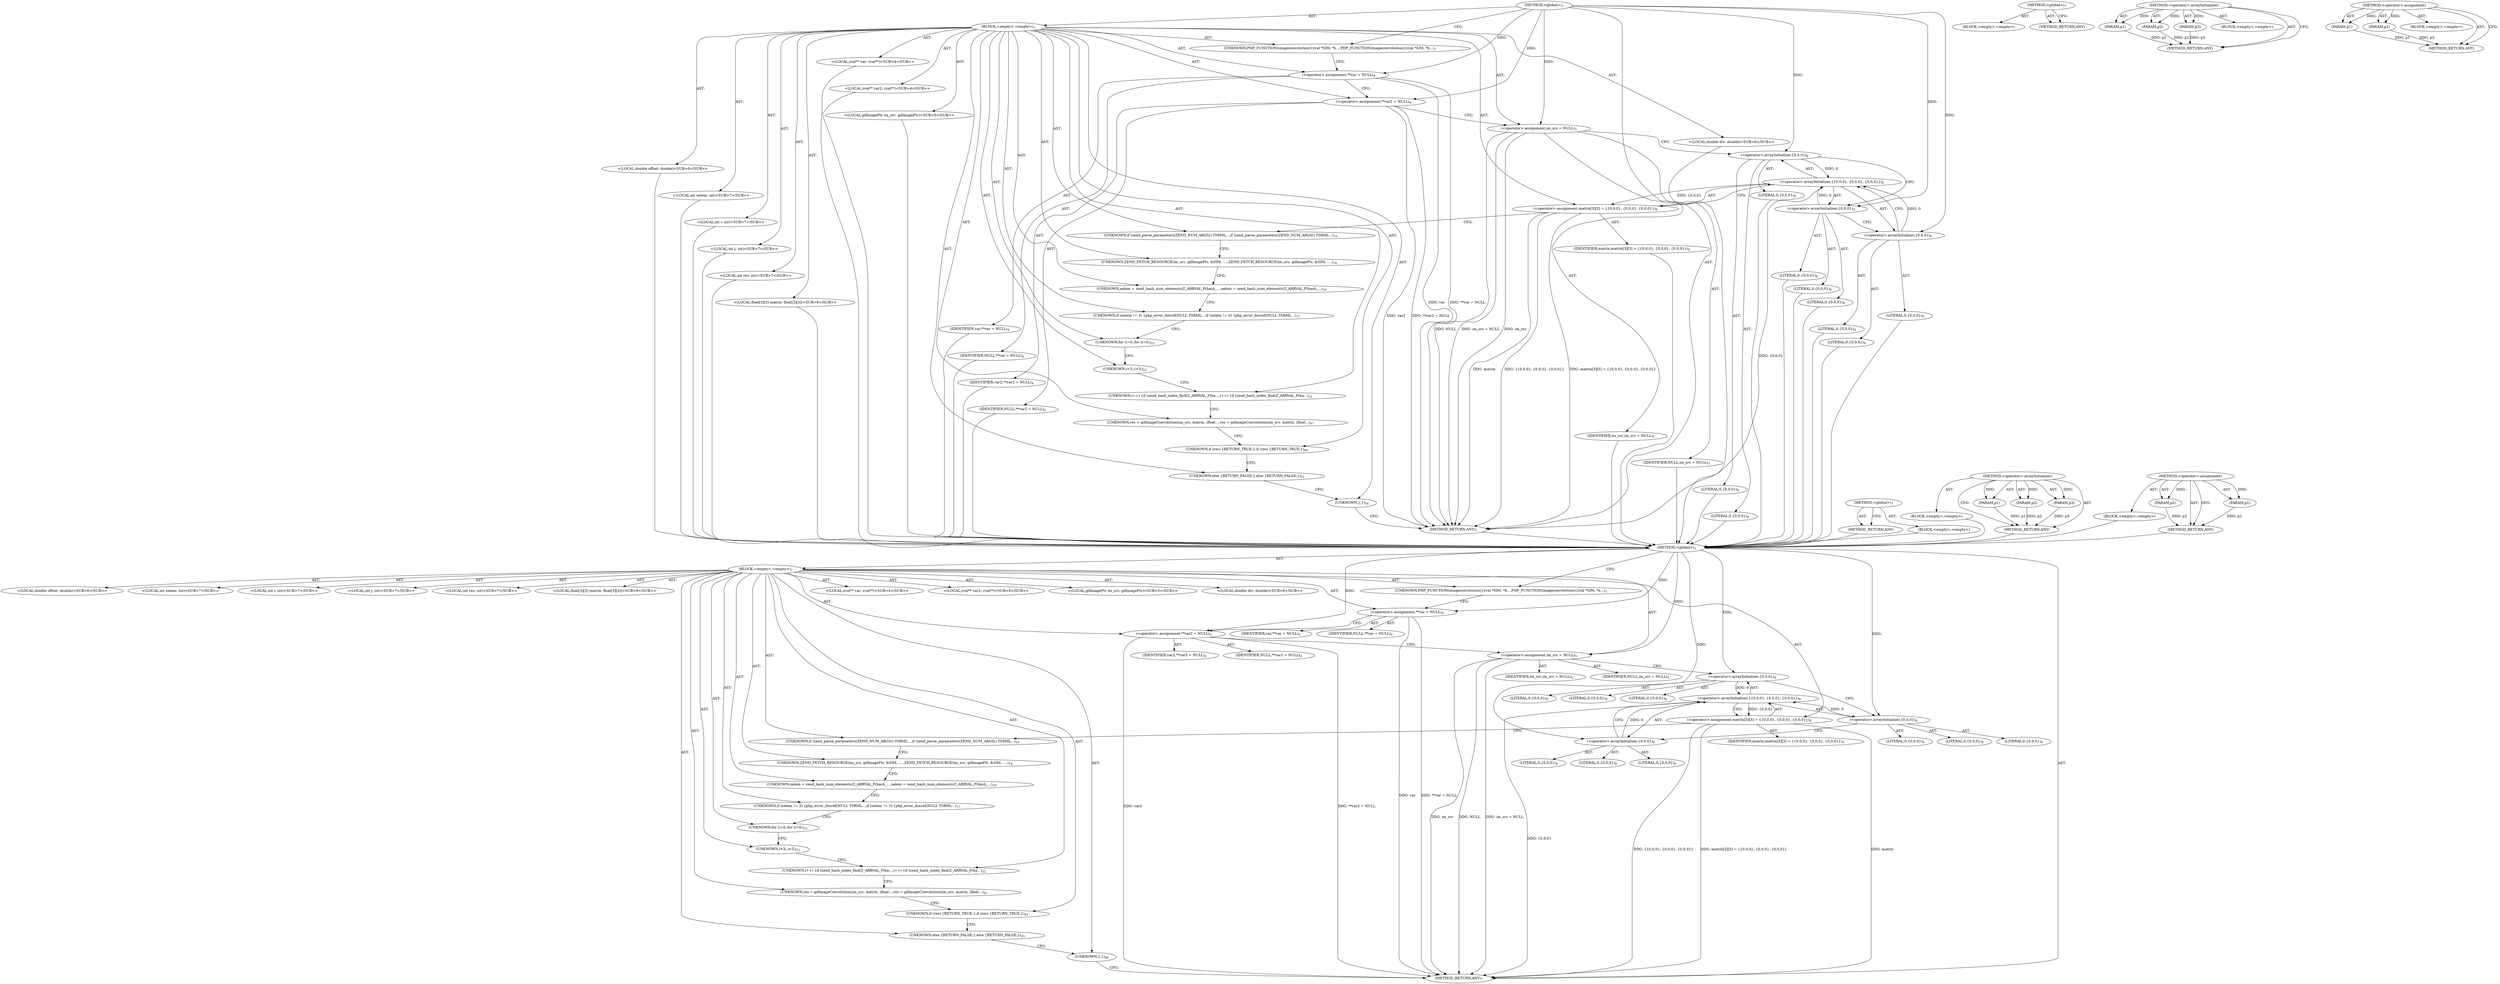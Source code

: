 digraph "&lt;operator&gt;.assignment" {
vulnerable_6 [label=<(METHOD,&lt;global&gt;)<SUB>1</SUB>>];
vulnerable_7 [label=<(BLOCK,&lt;empty&gt;,&lt;empty&gt;)<SUB>1</SUB>>];
vulnerable_8 [label=<(UNKNOWN,PHP_FUNCTION(imageconvolution)
{
	zval *SIM, *h...,PHP_FUNCTION(imageconvolution)
{
	zval *SIM, *h...)<SUB>1</SUB>>];
vulnerable_9 [label="<(LOCAL,zval** var: zval**)<SUB>4</SUB>>"];
vulnerable_10 [label="<(LOCAL,zval** var2: zval**)<SUB>4</SUB>>"];
vulnerable_11 [label=<(&lt;operator&gt;.assignment,**var = NULL)<SUB>4</SUB>>];
vulnerable_12 [label=<(IDENTIFIER,var,**var = NULL)<SUB>4</SUB>>];
vulnerable_13 [label=<(IDENTIFIER,NULL,**var = NULL)<SUB>4</SUB>>];
vulnerable_14 [label=<(&lt;operator&gt;.assignment,**var2 = NULL)<SUB>4</SUB>>];
vulnerable_15 [label=<(IDENTIFIER,var2,**var2 = NULL)<SUB>4</SUB>>];
vulnerable_16 [label=<(IDENTIFIER,NULL,**var2 = NULL)<SUB>4</SUB>>];
vulnerable_17 [label="<(LOCAL,gdImagePtr im_src: gdImagePtr)<SUB>5</SUB>>"];
vulnerable_18 [label=<(&lt;operator&gt;.assignment,im_src = NULL)<SUB>5</SUB>>];
vulnerable_19 [label=<(IDENTIFIER,im_src,im_src = NULL)<SUB>5</SUB>>];
vulnerable_20 [label=<(IDENTIFIER,NULL,im_src = NULL)<SUB>5</SUB>>];
vulnerable_21 [label="<(LOCAL,double div: double)<SUB>6</SUB>>"];
vulnerable_22 [label="<(LOCAL,double offset: double)<SUB>6</SUB>>"];
vulnerable_23 [label="<(LOCAL,int nelem: int)<SUB>7</SUB>>"];
vulnerable_24 [label="<(LOCAL,int i: int)<SUB>7</SUB>>"];
vulnerable_25 [label="<(LOCAL,int j: int)<SUB>7</SUB>>"];
vulnerable_26 [label="<(LOCAL,int res: int)<SUB>7</SUB>>"];
vulnerable_27 [label="<(LOCAL,float[3][3] matrix: float[3][3])<SUB>8</SUB>>"];
vulnerable_28 [label=<(&lt;operator&gt;.assignment,matrix[3][3] = {{0,0,0}, {0,0,0}, {0,0,0}})<SUB>8</SUB>>];
vulnerable_29 [label=<(IDENTIFIER,matrix,matrix[3][3] = {{0,0,0}, {0,0,0}, {0,0,0}})<SUB>8</SUB>>];
vulnerable_30 [label=<(&lt;operator&gt;.arrayInitializer,{{0,0,0}, {0,0,0}, {0,0,0}})<SUB>8</SUB>>];
vulnerable_31 [label=<(&lt;operator&gt;.arrayInitializer,{0,0,0})<SUB>8</SUB>>];
vulnerable_32 [label=<(LITERAL,0,{0,0,0})<SUB>8</SUB>>];
vulnerable_33 [label=<(LITERAL,0,{0,0,0})<SUB>8</SUB>>];
vulnerable_34 [label=<(LITERAL,0,{0,0,0})<SUB>8</SUB>>];
vulnerable_35 [label=<(&lt;operator&gt;.arrayInitializer,{0,0,0})<SUB>8</SUB>>];
vulnerable_36 [label=<(LITERAL,0,{0,0,0})<SUB>8</SUB>>];
vulnerable_37 [label=<(LITERAL,0,{0,0,0})<SUB>8</SUB>>];
vulnerable_38 [label=<(LITERAL,0,{0,0,0})<SUB>8</SUB>>];
vulnerable_39 [label=<(&lt;operator&gt;.arrayInitializer,{0,0,0})<SUB>8</SUB>>];
vulnerable_40 [label=<(LITERAL,0,{0,0,0})<SUB>8</SUB>>];
vulnerable_41 [label=<(LITERAL,0,{0,0,0})<SUB>8</SUB>>];
vulnerable_42 [label=<(LITERAL,0,{0,0,0})<SUB>8</SUB>>];
vulnerable_43 [label=<(UNKNOWN,if (zend_parse_parameters(ZEND_NUM_ARGS() TSRML...,if (zend_parse_parameters(ZEND_NUM_ARGS() TSRML...)<SUB>10</SUB>>];
vulnerable_44 [label=<(UNKNOWN,ZEND_FETCH_RESOURCE(im_src, gdImagePtr, &amp;SIM, -...,ZEND_FETCH_RESOURCE(im_src, gdImagePtr, &amp;SIM, -...)<SUB>14</SUB>>];
vulnerable_45 [label=<(UNKNOWN,nelem = zend_hash_num_elements(Z_ARRVAL_P(hash_...,nelem = zend_hash_num_elements(Z_ARRVAL_P(hash_...)<SUB>16</SUB>>];
vulnerable_46 [label=<(UNKNOWN,if (nelem != 3) {
		php_error_docref(NULL TSRML...,if (nelem != 3) {
		php_error_docref(NULL TSRML...)<SUB>17</SUB>>];
vulnerable_47 [label=<(UNKNOWN,for (i=0;,for (i=0;)<SUB>22</SUB>>];
vulnerable_48 [label=<(UNKNOWN,i&lt;3;,i&lt;3;)<SUB>22</SUB>>];
vulnerable_49 [label=<(UNKNOWN,i++) {
		if (zend_hash_index_find(Z_ARRVAL_P(ha...,i++) {
		if (zend_hash_index_find(Z_ARRVAL_P(ha...)<SUB>22</SUB>>];
vulnerable_50 [label=<(UNKNOWN,res = gdImageConvolution(im_src, matrix, (float...,res = gdImageConvolution(im_src, matrix, (float...)<SUB>41</SUB>>];
vulnerable_51 [label=<(UNKNOWN,if (res) {
		RETURN_TRUE;
	},if (res) {
		RETURN_TRUE;
	})<SUB>43</SUB>>];
vulnerable_52 [label=<(UNKNOWN,else {
		RETURN_FALSE;
	},else {
		RETURN_FALSE;
	})<SUB>45</SUB>>];
vulnerable_53 [label=<(UNKNOWN,},})<SUB>48</SUB>>];
vulnerable_54 [label=<(METHOD_RETURN,ANY)<SUB>1</SUB>>];
vulnerable_69 [label=<(METHOD,&lt;global&gt;)<SUB>1</SUB>>];
vulnerable_70 [label=<(BLOCK,&lt;empty&gt;,&lt;empty&gt;)>];
vulnerable_71 [label=<(METHOD_RETURN,ANY)>];
vulnerable_80 [label=<(METHOD,&lt;operator&gt;.arrayInitializer)>];
vulnerable_81 [label=<(PARAM,p1)>];
vulnerable_82 [label=<(PARAM,p2)>];
vulnerable_83 [label=<(PARAM,p3)>];
vulnerable_84 [label=<(BLOCK,&lt;empty&gt;,&lt;empty&gt;)>];
vulnerable_85 [label=<(METHOD_RETURN,ANY)>];
vulnerable_75 [label=<(METHOD,&lt;operator&gt;.assignment)>];
vulnerable_76 [label=<(PARAM,p1)>];
vulnerable_77 [label=<(PARAM,p2)>];
vulnerable_78 [label=<(BLOCK,&lt;empty&gt;,&lt;empty&gt;)>];
vulnerable_79 [label=<(METHOD_RETURN,ANY)>];
fixed_6 [label=<(METHOD,&lt;global&gt;)<SUB>1</SUB>>];
fixed_7 [label=<(BLOCK,&lt;empty&gt;,&lt;empty&gt;)<SUB>1</SUB>>];
fixed_8 [label=<(UNKNOWN,PHP_FUNCTION(imageconvolution)
{
	zval *SIM, *h...,PHP_FUNCTION(imageconvolution)
{
	zval *SIM, *h...)<SUB>1</SUB>>];
fixed_9 [label="<(LOCAL,zval** var: zval**)<SUB>4</SUB>>"];
fixed_10 [label="<(LOCAL,zval** var2: zval**)<SUB>4</SUB>>"];
fixed_11 [label=<(&lt;operator&gt;.assignment,**var = NULL)<SUB>4</SUB>>];
fixed_12 [label=<(IDENTIFIER,var,**var = NULL)<SUB>4</SUB>>];
fixed_13 [label=<(IDENTIFIER,NULL,**var = NULL)<SUB>4</SUB>>];
fixed_14 [label=<(&lt;operator&gt;.assignment,**var2 = NULL)<SUB>4</SUB>>];
fixed_15 [label=<(IDENTIFIER,var2,**var2 = NULL)<SUB>4</SUB>>];
fixed_16 [label=<(IDENTIFIER,NULL,**var2 = NULL)<SUB>4</SUB>>];
fixed_17 [label="<(LOCAL,gdImagePtr im_src: gdImagePtr)<SUB>5</SUB>>"];
fixed_18 [label=<(&lt;operator&gt;.assignment,im_src = NULL)<SUB>5</SUB>>];
fixed_19 [label=<(IDENTIFIER,im_src,im_src = NULL)<SUB>5</SUB>>];
fixed_20 [label=<(IDENTIFIER,NULL,im_src = NULL)<SUB>5</SUB>>];
fixed_21 [label="<(LOCAL,double div: double)<SUB>6</SUB>>"];
fixed_22 [label="<(LOCAL,double offset: double)<SUB>6</SUB>>"];
fixed_23 [label="<(LOCAL,int nelem: int)<SUB>7</SUB>>"];
fixed_24 [label="<(LOCAL,int i: int)<SUB>7</SUB>>"];
fixed_25 [label="<(LOCAL,int j: int)<SUB>7</SUB>>"];
fixed_26 [label="<(LOCAL,int res: int)<SUB>7</SUB>>"];
fixed_27 [label="<(LOCAL,float[3][3] matrix: float[3][3])<SUB>8</SUB>>"];
fixed_28 [label=<(&lt;operator&gt;.assignment,matrix[3][3] = {{0,0,0}, {0,0,0}, {0,0,0}})<SUB>8</SUB>>];
fixed_29 [label=<(IDENTIFIER,matrix,matrix[3][3] = {{0,0,0}, {0,0,0}, {0,0,0}})<SUB>8</SUB>>];
fixed_30 [label=<(&lt;operator&gt;.arrayInitializer,{{0,0,0}, {0,0,0}, {0,0,0}})<SUB>8</SUB>>];
fixed_31 [label=<(&lt;operator&gt;.arrayInitializer,{0,0,0})<SUB>8</SUB>>];
fixed_32 [label=<(LITERAL,0,{0,0,0})<SUB>8</SUB>>];
fixed_33 [label=<(LITERAL,0,{0,0,0})<SUB>8</SUB>>];
fixed_34 [label=<(LITERAL,0,{0,0,0})<SUB>8</SUB>>];
fixed_35 [label=<(&lt;operator&gt;.arrayInitializer,{0,0,0})<SUB>8</SUB>>];
fixed_36 [label=<(LITERAL,0,{0,0,0})<SUB>8</SUB>>];
fixed_37 [label=<(LITERAL,0,{0,0,0})<SUB>8</SUB>>];
fixed_38 [label=<(LITERAL,0,{0,0,0})<SUB>8</SUB>>];
fixed_39 [label=<(&lt;operator&gt;.arrayInitializer,{0,0,0})<SUB>8</SUB>>];
fixed_40 [label=<(LITERAL,0,{0,0,0})<SUB>8</SUB>>];
fixed_41 [label=<(LITERAL,0,{0,0,0})<SUB>8</SUB>>];
fixed_42 [label=<(LITERAL,0,{0,0,0})<SUB>8</SUB>>];
fixed_43 [label=<(UNKNOWN,if (zend_parse_parameters(ZEND_NUM_ARGS() TSRML...,if (zend_parse_parameters(ZEND_NUM_ARGS() TSRML...)<SUB>10</SUB>>];
fixed_44 [label=<(UNKNOWN,ZEND_FETCH_RESOURCE(im_src, gdImagePtr, &amp;SIM, -...,ZEND_FETCH_RESOURCE(im_src, gdImagePtr, &amp;SIM, -...)<SUB>14</SUB>>];
fixed_45 [label=<(UNKNOWN,nelem = zend_hash_num_elements(Z_ARRVAL_P(hash_...,nelem = zend_hash_num_elements(Z_ARRVAL_P(hash_...)<SUB>16</SUB>>];
fixed_46 [label=<(UNKNOWN,if (nelem != 3) {
		php_error_docref(NULL TSRML...,if (nelem != 3) {
		php_error_docref(NULL TSRML...)<SUB>17</SUB>>];
fixed_47 [label=<(UNKNOWN,for (i=0;,for (i=0;)<SUB>22</SUB>>];
fixed_48 [label=<(UNKNOWN,i&lt;3;,i&lt;3;)<SUB>22</SUB>>];
fixed_49 [label=<(UNKNOWN,i++) {
		if (zend_hash_index_find(Z_ARRVAL_P(ha...,i++) {
		if (zend_hash_index_find(Z_ARRVAL_P(ha...)<SUB>22</SUB>>];
fixed_50 [label=<(UNKNOWN,res = gdImageConvolution(im_src, matrix, (float...,res = gdImageConvolution(im_src, matrix, (float...)<SUB>47</SUB>>];
fixed_51 [label=<(UNKNOWN,if (res) {
		RETURN_TRUE;
	},if (res) {
		RETURN_TRUE;
	})<SUB>49</SUB>>];
fixed_52 [label=<(UNKNOWN,else {
		RETURN_FALSE;
	},else {
		RETURN_FALSE;
	})<SUB>51</SUB>>];
fixed_53 [label=<(UNKNOWN,},})<SUB>54</SUB>>];
fixed_54 [label=<(METHOD_RETURN,ANY)<SUB>1</SUB>>];
fixed_69 [label=<(METHOD,&lt;global&gt;)<SUB>1</SUB>>];
fixed_70 [label=<(BLOCK,&lt;empty&gt;,&lt;empty&gt;)>];
fixed_71 [label=<(METHOD_RETURN,ANY)>];
fixed_80 [label=<(METHOD,&lt;operator&gt;.arrayInitializer)>];
fixed_81 [label=<(PARAM,p1)>];
fixed_82 [label=<(PARAM,p2)>];
fixed_83 [label=<(PARAM,p3)>];
fixed_84 [label=<(BLOCK,&lt;empty&gt;,&lt;empty&gt;)>];
fixed_85 [label=<(METHOD_RETURN,ANY)>];
fixed_75 [label=<(METHOD,&lt;operator&gt;.assignment)>];
fixed_76 [label=<(PARAM,p1)>];
fixed_77 [label=<(PARAM,p2)>];
fixed_78 [label=<(BLOCK,&lt;empty&gt;,&lt;empty&gt;)>];
fixed_79 [label=<(METHOD_RETURN,ANY)>];
vulnerable_6 -> vulnerable_7  [key=0, label="AST: "];
vulnerable_6 -> vulnerable_54  [key=0, label="AST: "];
vulnerable_6 -> vulnerable_8  [key=0, label="CFG: "];
vulnerable_6 -> vulnerable_11  [key=0, label="DDG: "];
vulnerable_6 -> vulnerable_14  [key=0, label="DDG: "];
vulnerable_6 -> vulnerable_18  [key=0, label="DDG: "];
vulnerable_6 -> vulnerable_31  [key=0, label="DDG: "];
vulnerable_6 -> vulnerable_35  [key=0, label="DDG: "];
vulnerable_6 -> vulnerable_39  [key=0, label="DDG: "];
vulnerable_7 -> vulnerable_8  [key=0, label="AST: "];
vulnerable_7 -> vulnerable_9  [key=0, label="AST: "];
vulnerable_7 -> vulnerable_10  [key=0, label="AST: "];
vulnerable_7 -> vulnerable_11  [key=0, label="AST: "];
vulnerable_7 -> vulnerable_14  [key=0, label="AST: "];
vulnerable_7 -> vulnerable_17  [key=0, label="AST: "];
vulnerable_7 -> vulnerable_18  [key=0, label="AST: "];
vulnerable_7 -> vulnerable_21  [key=0, label="AST: "];
vulnerable_7 -> vulnerable_22  [key=0, label="AST: "];
vulnerable_7 -> vulnerable_23  [key=0, label="AST: "];
vulnerable_7 -> vulnerable_24  [key=0, label="AST: "];
vulnerable_7 -> vulnerable_25  [key=0, label="AST: "];
vulnerable_7 -> vulnerable_26  [key=0, label="AST: "];
vulnerable_7 -> vulnerable_27  [key=0, label="AST: "];
vulnerable_7 -> vulnerable_28  [key=0, label="AST: "];
vulnerable_7 -> vulnerable_43  [key=0, label="AST: "];
vulnerable_7 -> vulnerable_44  [key=0, label="AST: "];
vulnerable_7 -> vulnerable_45  [key=0, label="AST: "];
vulnerable_7 -> vulnerable_46  [key=0, label="AST: "];
vulnerable_7 -> vulnerable_47  [key=0, label="AST: "];
vulnerable_7 -> vulnerable_48  [key=0, label="AST: "];
vulnerable_7 -> vulnerable_49  [key=0, label="AST: "];
vulnerable_7 -> vulnerable_50  [key=0, label="AST: "];
vulnerable_7 -> vulnerable_51  [key=0, label="AST: "];
vulnerable_7 -> vulnerable_52  [key=0, label="AST: "];
vulnerable_7 -> vulnerable_53  [key=0, label="AST: "];
vulnerable_8 -> vulnerable_11  [key=0, label="CFG: "];
vulnerable_11 -> vulnerable_12  [key=0, label="AST: "];
vulnerable_11 -> vulnerable_13  [key=0, label="AST: "];
vulnerable_11 -> vulnerable_14  [key=0, label="CFG: "];
vulnerable_11 -> vulnerable_54  [key=0, label="DDG: var"];
vulnerable_11 -> vulnerable_54  [key=1, label="DDG: **var = NULL"];
vulnerable_14 -> vulnerable_15  [key=0, label="AST: "];
vulnerable_14 -> vulnerable_16  [key=0, label="AST: "];
vulnerable_14 -> vulnerable_18  [key=0, label="CFG: "];
vulnerable_14 -> vulnerable_54  [key=0, label="DDG: var2"];
vulnerable_14 -> vulnerable_54  [key=1, label="DDG: **var2 = NULL"];
vulnerable_18 -> vulnerable_19  [key=0, label="AST: "];
vulnerable_18 -> vulnerable_20  [key=0, label="AST: "];
vulnerable_18 -> vulnerable_31  [key=0, label="CFG: "];
vulnerable_18 -> vulnerable_54  [key=0, label="DDG: im_src"];
vulnerable_18 -> vulnerable_54  [key=1, label="DDG: NULL"];
vulnerable_18 -> vulnerable_54  [key=2, label="DDG: im_src = NULL"];
vulnerable_28 -> vulnerable_29  [key=0, label="AST: "];
vulnerable_28 -> vulnerable_30  [key=0, label="AST: "];
vulnerable_28 -> vulnerable_43  [key=0, label="CFG: "];
vulnerable_28 -> vulnerable_54  [key=0, label="DDG: matrix"];
vulnerable_28 -> vulnerable_54  [key=1, label="DDG: {{0,0,0}, {0,0,0}, {0,0,0}}"];
vulnerable_28 -> vulnerable_54  [key=2, label="DDG: matrix[3][3] = {{0,0,0}, {0,0,0}, {0,0,0}}"];
vulnerable_30 -> vulnerable_31  [key=0, label="AST: "];
vulnerable_30 -> vulnerable_35  [key=0, label="AST: "];
vulnerable_30 -> vulnerable_39  [key=0, label="AST: "];
vulnerable_30 -> vulnerable_28  [key=0, label="CFG: "];
vulnerable_30 -> vulnerable_28  [key=1, label="DDG: {0,0,0}"];
vulnerable_30 -> vulnerable_54  [key=0, label="DDG: {0,0,0}"];
vulnerable_31 -> vulnerable_32  [key=0, label="AST: "];
vulnerable_31 -> vulnerable_33  [key=0, label="AST: "];
vulnerable_31 -> vulnerable_34  [key=0, label="AST: "];
vulnerable_31 -> vulnerable_35  [key=0, label="CFG: "];
vulnerable_31 -> vulnerable_30  [key=0, label="DDG: 0"];
vulnerable_35 -> vulnerable_36  [key=0, label="AST: "];
vulnerable_35 -> vulnerable_37  [key=0, label="AST: "];
vulnerable_35 -> vulnerable_38  [key=0, label="AST: "];
vulnerable_35 -> vulnerable_39  [key=0, label="CFG: "];
vulnerable_35 -> vulnerable_30  [key=0, label="DDG: 0"];
vulnerable_39 -> vulnerable_40  [key=0, label="AST: "];
vulnerable_39 -> vulnerable_41  [key=0, label="AST: "];
vulnerable_39 -> vulnerable_42  [key=0, label="AST: "];
vulnerable_39 -> vulnerable_30  [key=0, label="CFG: "];
vulnerable_39 -> vulnerable_30  [key=1, label="DDG: 0"];
vulnerable_43 -> vulnerable_44  [key=0, label="CFG: "];
vulnerable_44 -> vulnerable_45  [key=0, label="CFG: "];
vulnerable_45 -> vulnerable_46  [key=0, label="CFG: "];
vulnerable_46 -> vulnerable_47  [key=0, label="CFG: "];
vulnerable_47 -> vulnerable_48  [key=0, label="CFG: "];
vulnerable_48 -> vulnerable_49  [key=0, label="CFG: "];
vulnerable_49 -> vulnerable_50  [key=0, label="CFG: "];
vulnerable_50 -> vulnerable_51  [key=0, label="CFG: "];
vulnerable_51 -> vulnerable_52  [key=0, label="CFG: "];
vulnerable_52 -> vulnerable_53  [key=0, label="CFG: "];
vulnerable_53 -> vulnerable_54  [key=0, label="CFG: "];
vulnerable_69 -> vulnerable_70  [key=0, label="AST: "];
vulnerable_69 -> vulnerable_71  [key=0, label="AST: "];
vulnerable_69 -> vulnerable_71  [key=1, label="CFG: "];
vulnerable_80 -> vulnerable_81  [key=0, label="AST: "];
vulnerable_80 -> vulnerable_81  [key=1, label="DDG: "];
vulnerable_80 -> vulnerable_84  [key=0, label="AST: "];
vulnerable_80 -> vulnerable_82  [key=0, label="AST: "];
vulnerable_80 -> vulnerable_82  [key=1, label="DDG: "];
vulnerable_80 -> vulnerable_85  [key=0, label="AST: "];
vulnerable_80 -> vulnerable_85  [key=1, label="CFG: "];
vulnerable_80 -> vulnerable_83  [key=0, label="AST: "];
vulnerable_80 -> vulnerable_83  [key=1, label="DDG: "];
vulnerable_81 -> vulnerable_85  [key=0, label="DDG: p1"];
vulnerable_82 -> vulnerable_85  [key=0, label="DDG: p2"];
vulnerable_83 -> vulnerable_85  [key=0, label="DDG: p3"];
vulnerable_75 -> vulnerable_76  [key=0, label="AST: "];
vulnerable_75 -> vulnerable_76  [key=1, label="DDG: "];
vulnerable_75 -> vulnerable_78  [key=0, label="AST: "];
vulnerable_75 -> vulnerable_77  [key=0, label="AST: "];
vulnerable_75 -> vulnerable_77  [key=1, label="DDG: "];
vulnerable_75 -> vulnerable_79  [key=0, label="AST: "];
vulnerable_75 -> vulnerable_79  [key=1, label="CFG: "];
vulnerable_76 -> vulnerable_79  [key=0, label="DDG: p1"];
vulnerable_77 -> vulnerable_79  [key=0, label="DDG: p2"];
fixed_6 -> fixed_7  [key=0, label="AST: "];
fixed_6 -> fixed_54  [key=0, label="AST: "];
fixed_6 -> fixed_8  [key=0, label="CFG: "];
fixed_6 -> fixed_11  [key=0, label="DDG: "];
fixed_6 -> fixed_14  [key=0, label="DDG: "];
fixed_6 -> fixed_18  [key=0, label="DDG: "];
fixed_6 -> fixed_31  [key=0, label="DDG: "];
fixed_6 -> fixed_35  [key=0, label="DDG: "];
fixed_6 -> fixed_39  [key=0, label="DDG: "];
fixed_7 -> fixed_8  [key=0, label="AST: "];
fixed_7 -> fixed_9  [key=0, label="AST: "];
fixed_7 -> fixed_10  [key=0, label="AST: "];
fixed_7 -> fixed_11  [key=0, label="AST: "];
fixed_7 -> fixed_14  [key=0, label="AST: "];
fixed_7 -> fixed_17  [key=0, label="AST: "];
fixed_7 -> fixed_18  [key=0, label="AST: "];
fixed_7 -> fixed_21  [key=0, label="AST: "];
fixed_7 -> fixed_22  [key=0, label="AST: "];
fixed_7 -> fixed_23  [key=0, label="AST: "];
fixed_7 -> fixed_24  [key=0, label="AST: "];
fixed_7 -> fixed_25  [key=0, label="AST: "];
fixed_7 -> fixed_26  [key=0, label="AST: "];
fixed_7 -> fixed_27  [key=0, label="AST: "];
fixed_7 -> fixed_28  [key=0, label="AST: "];
fixed_7 -> fixed_43  [key=0, label="AST: "];
fixed_7 -> fixed_44  [key=0, label="AST: "];
fixed_7 -> fixed_45  [key=0, label="AST: "];
fixed_7 -> fixed_46  [key=0, label="AST: "];
fixed_7 -> fixed_47  [key=0, label="AST: "];
fixed_7 -> fixed_48  [key=0, label="AST: "];
fixed_7 -> fixed_49  [key=0, label="AST: "];
fixed_7 -> fixed_50  [key=0, label="AST: "];
fixed_7 -> fixed_51  [key=0, label="AST: "];
fixed_7 -> fixed_52  [key=0, label="AST: "];
fixed_7 -> fixed_53  [key=0, label="AST: "];
fixed_8 -> fixed_11  [key=0, label="CFG: "];
fixed_9 -> vulnerable_6  [key=0];
fixed_10 -> vulnerable_6  [key=0];
fixed_11 -> fixed_12  [key=0, label="AST: "];
fixed_11 -> fixed_13  [key=0, label="AST: "];
fixed_11 -> fixed_14  [key=0, label="CFG: "];
fixed_11 -> fixed_54  [key=0, label="DDG: var"];
fixed_11 -> fixed_54  [key=1, label="DDG: **var = NULL"];
fixed_12 -> vulnerable_6  [key=0];
fixed_13 -> vulnerable_6  [key=0];
fixed_14 -> fixed_15  [key=0, label="AST: "];
fixed_14 -> fixed_16  [key=0, label="AST: "];
fixed_14 -> fixed_18  [key=0, label="CFG: "];
fixed_14 -> fixed_54  [key=0, label="DDG: var2"];
fixed_14 -> fixed_54  [key=1, label="DDG: **var2 = NULL"];
fixed_15 -> vulnerable_6  [key=0];
fixed_16 -> vulnerable_6  [key=0];
fixed_17 -> vulnerable_6  [key=0];
fixed_18 -> fixed_19  [key=0, label="AST: "];
fixed_18 -> fixed_20  [key=0, label="AST: "];
fixed_18 -> fixed_31  [key=0, label="CFG: "];
fixed_18 -> fixed_54  [key=0, label="DDG: im_src"];
fixed_18 -> fixed_54  [key=1, label="DDG: NULL"];
fixed_18 -> fixed_54  [key=2, label="DDG: im_src = NULL"];
fixed_19 -> vulnerable_6  [key=0];
fixed_20 -> vulnerable_6  [key=0];
fixed_21 -> vulnerable_6  [key=0];
fixed_22 -> vulnerable_6  [key=0];
fixed_23 -> vulnerable_6  [key=0];
fixed_24 -> vulnerable_6  [key=0];
fixed_25 -> vulnerable_6  [key=0];
fixed_26 -> vulnerable_6  [key=0];
fixed_27 -> vulnerable_6  [key=0];
fixed_28 -> fixed_29  [key=0, label="AST: "];
fixed_28 -> fixed_30  [key=0, label="AST: "];
fixed_28 -> fixed_43  [key=0, label="CFG: "];
fixed_28 -> fixed_54  [key=0, label="DDG: matrix"];
fixed_28 -> fixed_54  [key=1, label="DDG: {{0,0,0}, {0,0,0}, {0,0,0}}"];
fixed_28 -> fixed_54  [key=2, label="DDG: matrix[3][3] = {{0,0,0}, {0,0,0}, {0,0,0}}"];
fixed_29 -> vulnerable_6  [key=0];
fixed_30 -> fixed_31  [key=0, label="AST: "];
fixed_30 -> fixed_35  [key=0, label="AST: "];
fixed_30 -> fixed_39  [key=0, label="AST: "];
fixed_30 -> fixed_28  [key=0, label="CFG: "];
fixed_30 -> fixed_28  [key=1, label="DDG: {0,0,0}"];
fixed_30 -> fixed_54  [key=0, label="DDG: {0,0,0}"];
fixed_31 -> fixed_32  [key=0, label="AST: "];
fixed_31 -> fixed_33  [key=0, label="AST: "];
fixed_31 -> fixed_34  [key=0, label="AST: "];
fixed_31 -> fixed_35  [key=0, label="CFG: "];
fixed_31 -> fixed_30  [key=0, label="DDG: 0"];
fixed_32 -> vulnerable_6  [key=0];
fixed_33 -> vulnerable_6  [key=0];
fixed_34 -> vulnerable_6  [key=0];
fixed_35 -> fixed_36  [key=0, label="AST: "];
fixed_35 -> fixed_37  [key=0, label="AST: "];
fixed_35 -> fixed_38  [key=0, label="AST: "];
fixed_35 -> fixed_39  [key=0, label="CFG: "];
fixed_35 -> fixed_30  [key=0, label="DDG: 0"];
fixed_36 -> vulnerable_6  [key=0];
fixed_37 -> vulnerable_6  [key=0];
fixed_38 -> vulnerable_6  [key=0];
fixed_39 -> fixed_40  [key=0, label="AST: "];
fixed_39 -> fixed_41  [key=0, label="AST: "];
fixed_39 -> fixed_42  [key=0, label="AST: "];
fixed_39 -> fixed_30  [key=0, label="CFG: "];
fixed_39 -> fixed_30  [key=1, label="DDG: 0"];
fixed_40 -> vulnerable_6  [key=0];
fixed_41 -> vulnerable_6  [key=0];
fixed_42 -> vulnerable_6  [key=0];
fixed_43 -> fixed_44  [key=0, label="CFG: "];
fixed_44 -> fixed_45  [key=0, label="CFG: "];
fixed_45 -> fixed_46  [key=0, label="CFG: "];
fixed_46 -> fixed_47  [key=0, label="CFG: "];
fixed_47 -> fixed_48  [key=0, label="CFG: "];
fixed_48 -> fixed_49  [key=0, label="CFG: "];
fixed_49 -> fixed_50  [key=0, label="CFG: "];
fixed_50 -> fixed_51  [key=0, label="CFG: "];
fixed_51 -> fixed_52  [key=0, label="CFG: "];
fixed_52 -> fixed_53  [key=0, label="CFG: "];
fixed_53 -> fixed_54  [key=0, label="CFG: "];
fixed_54 -> vulnerable_6  [key=0];
fixed_69 -> fixed_70  [key=0, label="AST: "];
fixed_69 -> fixed_71  [key=0, label="AST: "];
fixed_69 -> fixed_71  [key=1, label="CFG: "];
fixed_70 -> vulnerable_6  [key=0];
fixed_71 -> vulnerable_6  [key=0];
fixed_80 -> fixed_81  [key=0, label="AST: "];
fixed_80 -> fixed_81  [key=1, label="DDG: "];
fixed_80 -> fixed_84  [key=0, label="AST: "];
fixed_80 -> fixed_82  [key=0, label="AST: "];
fixed_80 -> fixed_82  [key=1, label="DDG: "];
fixed_80 -> fixed_85  [key=0, label="AST: "];
fixed_80 -> fixed_85  [key=1, label="CFG: "];
fixed_80 -> fixed_83  [key=0, label="AST: "];
fixed_80 -> fixed_83  [key=1, label="DDG: "];
fixed_81 -> fixed_85  [key=0, label="DDG: p1"];
fixed_82 -> fixed_85  [key=0, label="DDG: p2"];
fixed_83 -> fixed_85  [key=0, label="DDG: p3"];
fixed_84 -> vulnerable_6  [key=0];
fixed_85 -> vulnerable_6  [key=0];
fixed_75 -> fixed_76  [key=0, label="AST: "];
fixed_75 -> fixed_76  [key=1, label="DDG: "];
fixed_75 -> fixed_78  [key=0, label="AST: "];
fixed_75 -> fixed_77  [key=0, label="AST: "];
fixed_75 -> fixed_77  [key=1, label="DDG: "];
fixed_75 -> fixed_79  [key=0, label="AST: "];
fixed_75 -> fixed_79  [key=1, label="CFG: "];
fixed_76 -> fixed_79  [key=0, label="DDG: p1"];
fixed_77 -> fixed_79  [key=0, label="DDG: p2"];
fixed_78 -> vulnerable_6  [key=0];
fixed_79 -> vulnerable_6  [key=0];
}
